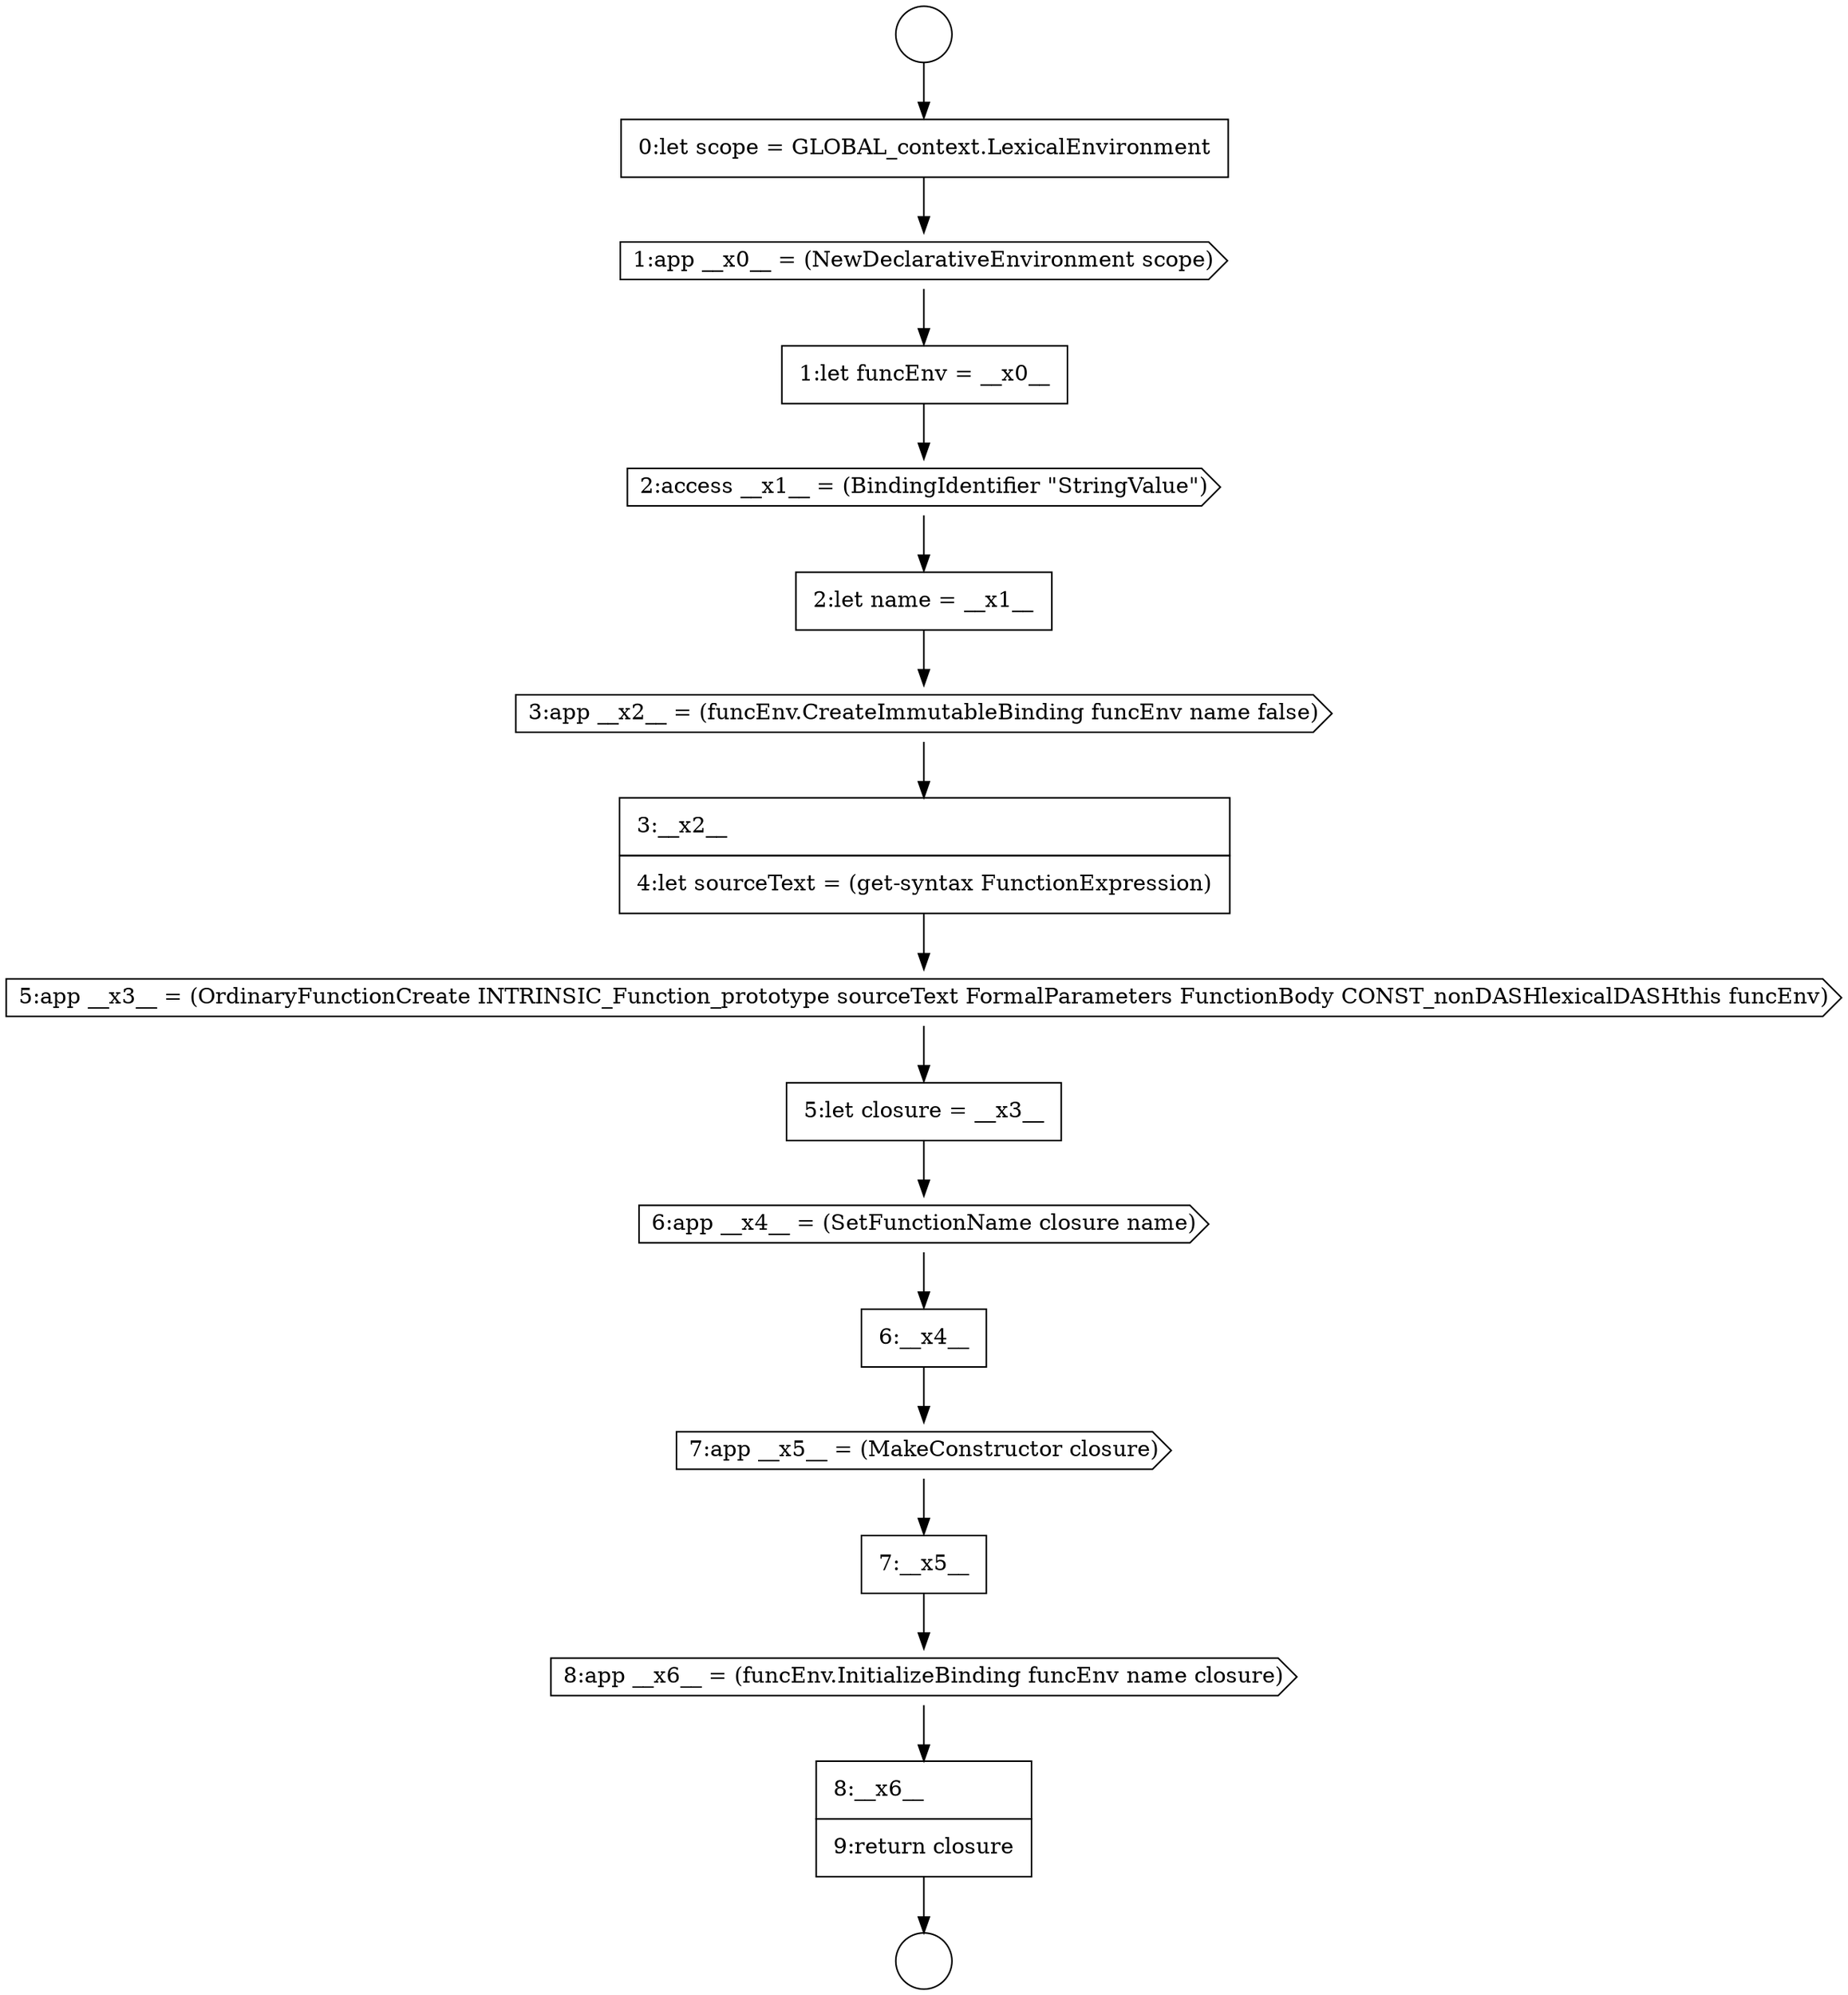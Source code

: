 digraph {
  node8911 [shape=none, margin=0, label=<<font color="black">
    <table border="0" cellborder="1" cellspacing="0" cellpadding="10">
      <tr><td align="left">2:let name = __x1__</td></tr>
    </table>
  </font>> color="black" fillcolor="white" style=filled]
  node8919 [shape=none, margin=0, label=<<font color="black">
    <table border="0" cellborder="1" cellspacing="0" cellpadding="10">
      <tr><td align="left">7:__x5__</td></tr>
    </table>
  </font>> color="black" fillcolor="white" style=filled]
  node8907 [shape=none, margin=0, label=<<font color="black">
    <table border="0" cellborder="1" cellspacing="0" cellpadding="10">
      <tr><td align="left">0:let scope = GLOBAL_context.LexicalEnvironment</td></tr>
    </table>
  </font>> color="black" fillcolor="white" style=filled]
  node8910 [shape=cds, label=<<font color="black">2:access __x1__ = (BindingIdentifier &quot;StringValue&quot;)</font>> color="black" fillcolor="white" style=filled]
  node8920 [shape=cds, label=<<font color="black">8:app __x6__ = (funcEnv.InitializeBinding funcEnv name closure)</font>> color="black" fillcolor="white" style=filled]
  node8916 [shape=cds, label=<<font color="black">6:app __x4__ = (SetFunctionName closure name)</font>> color="black" fillcolor="white" style=filled]
  node8906 [shape=circle label=" " color="black" fillcolor="white" style=filled]
  node8909 [shape=none, margin=0, label=<<font color="black">
    <table border="0" cellborder="1" cellspacing="0" cellpadding="10">
      <tr><td align="left">1:let funcEnv = __x0__</td></tr>
    </table>
  </font>> color="black" fillcolor="white" style=filled]
  node8905 [shape=circle label=" " color="black" fillcolor="white" style=filled]
  node8917 [shape=none, margin=0, label=<<font color="black">
    <table border="0" cellborder="1" cellspacing="0" cellpadding="10">
      <tr><td align="left">6:__x4__</td></tr>
    </table>
  </font>> color="black" fillcolor="white" style=filled]
  node8914 [shape=cds, label=<<font color="black">5:app __x3__ = (OrdinaryFunctionCreate INTRINSIC_Function_prototype sourceText FormalParameters FunctionBody CONST_nonDASHlexicalDASHthis funcEnv)</font>> color="black" fillcolor="white" style=filled]
  node8912 [shape=cds, label=<<font color="black">3:app __x2__ = (funcEnv.CreateImmutableBinding funcEnv name false)</font>> color="black" fillcolor="white" style=filled]
  node8908 [shape=cds, label=<<font color="black">1:app __x0__ = (NewDeclarativeEnvironment scope)</font>> color="black" fillcolor="white" style=filled]
  node8921 [shape=none, margin=0, label=<<font color="black">
    <table border="0" cellborder="1" cellspacing="0" cellpadding="10">
      <tr><td align="left">8:__x6__</td></tr>
      <tr><td align="left">9:return closure</td></tr>
    </table>
  </font>> color="black" fillcolor="white" style=filled]
  node8918 [shape=cds, label=<<font color="black">7:app __x5__ = (MakeConstructor closure)</font>> color="black" fillcolor="white" style=filled]
  node8913 [shape=none, margin=0, label=<<font color="black">
    <table border="0" cellborder="1" cellspacing="0" cellpadding="10">
      <tr><td align="left">3:__x2__</td></tr>
      <tr><td align="left">4:let sourceText = (get-syntax FunctionExpression)</td></tr>
    </table>
  </font>> color="black" fillcolor="white" style=filled]
  node8915 [shape=none, margin=0, label=<<font color="black">
    <table border="0" cellborder="1" cellspacing="0" cellpadding="10">
      <tr><td align="left">5:let closure = __x3__</td></tr>
    </table>
  </font>> color="black" fillcolor="white" style=filled]
  node8916 -> node8917 [ color="black"]
  node8910 -> node8911 [ color="black"]
  node8907 -> node8908 [ color="black"]
  node8905 -> node8907 [ color="black"]
  node8917 -> node8918 [ color="black"]
  node8911 -> node8912 [ color="black"]
  node8914 -> node8915 [ color="black"]
  node8909 -> node8910 [ color="black"]
  node8912 -> node8913 [ color="black"]
  node8919 -> node8920 [ color="black"]
  node8918 -> node8919 [ color="black"]
  node8921 -> node8906 [ color="black"]
  node8913 -> node8914 [ color="black"]
  node8908 -> node8909 [ color="black"]
  node8915 -> node8916 [ color="black"]
  node8920 -> node8921 [ color="black"]
}
